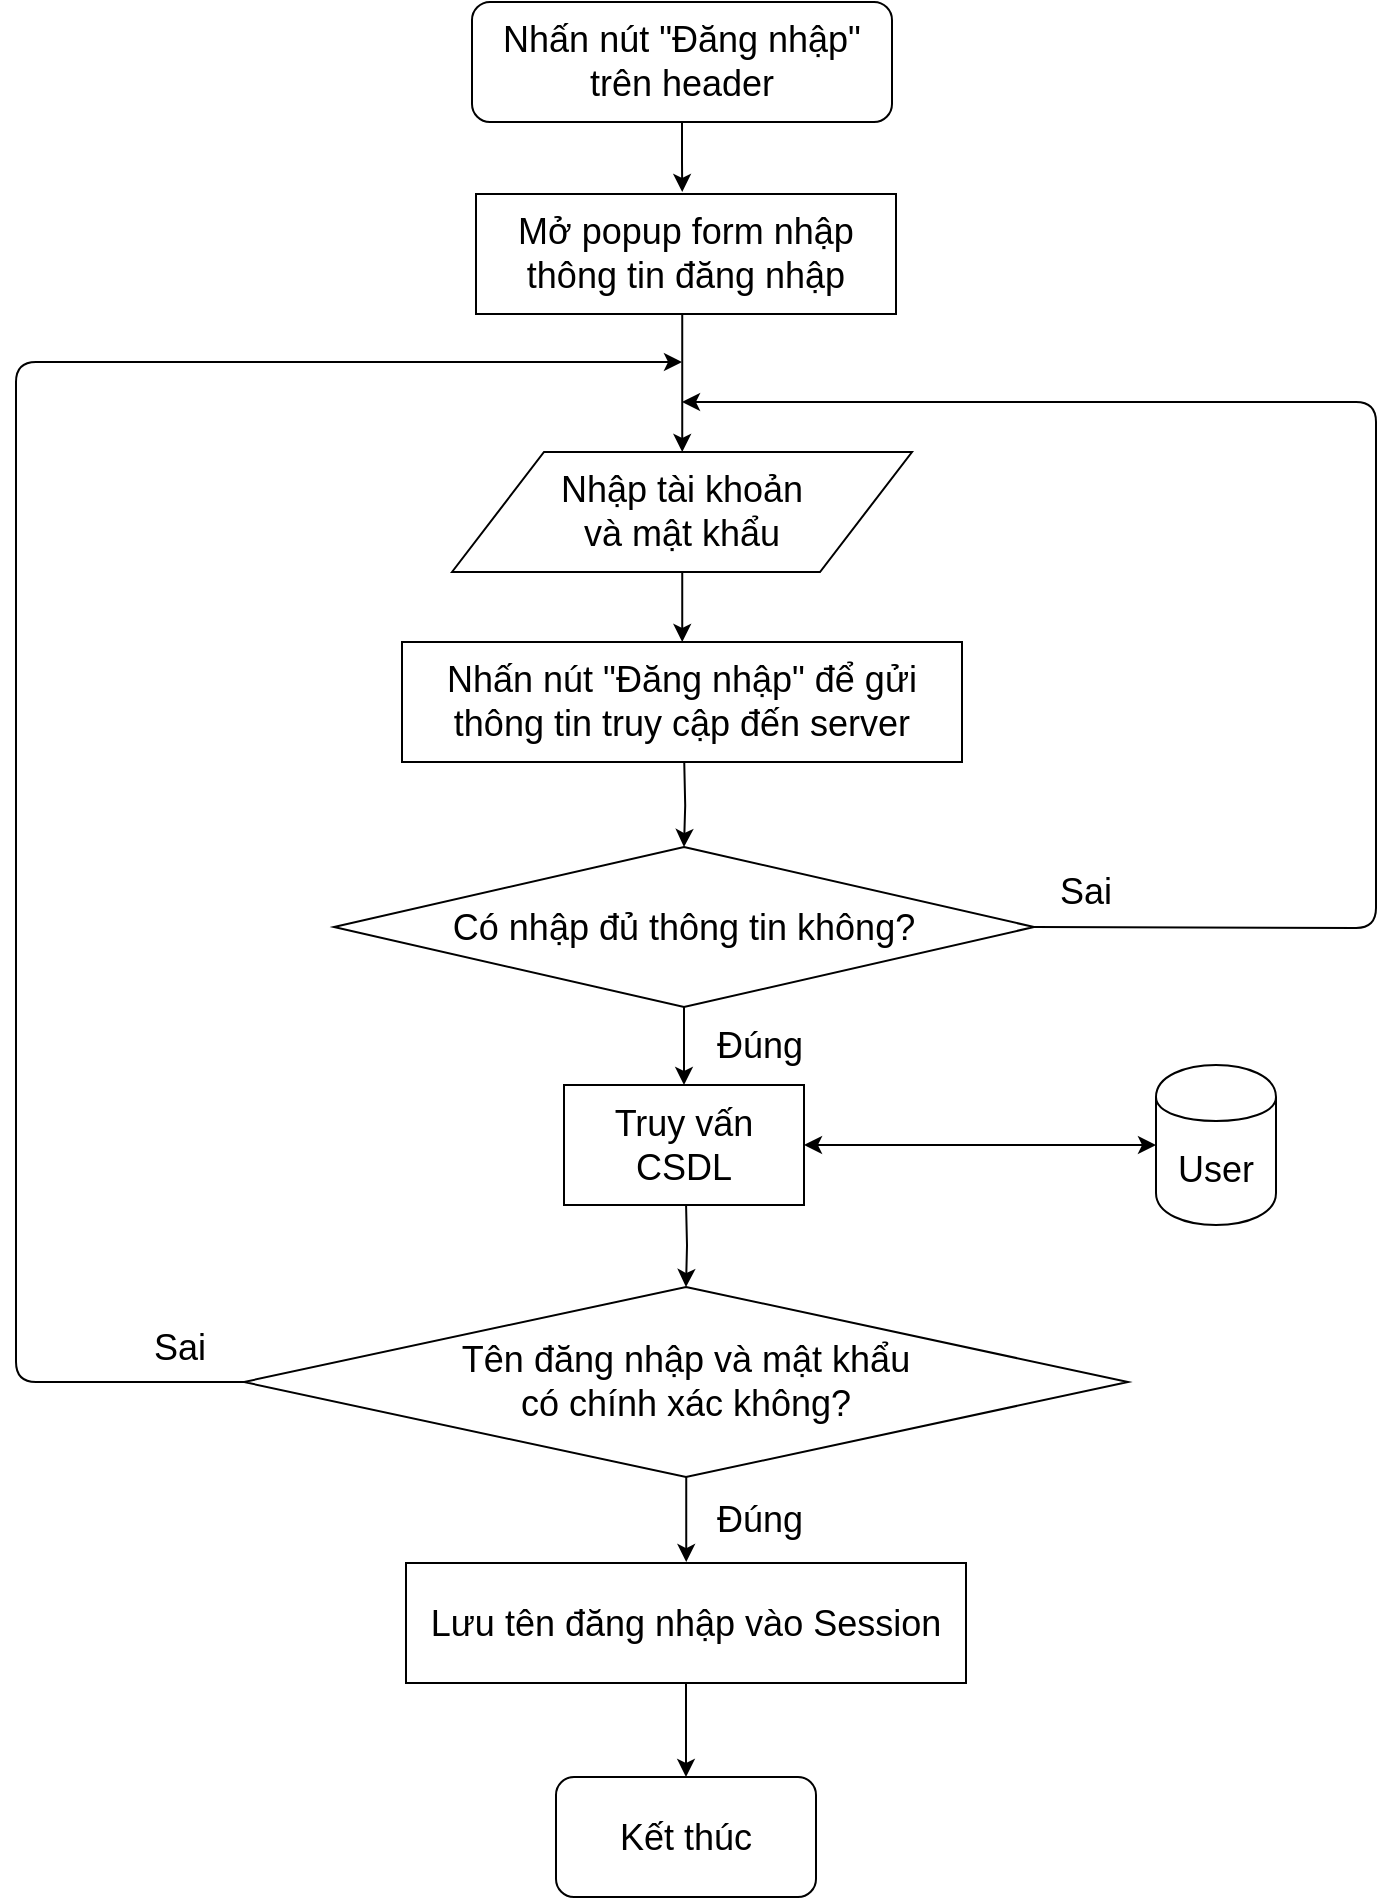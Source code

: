 <mxfile version="12.3.9" type="device" pages="1"><diagram id="CPLN7Pq4Lr65SwIGlbZJ" name="Page-1"><mxGraphModel dx="1730" dy="885" grid="1" gridSize="10" guides="1" tooltips="1" connect="1" arrows="1" fold="1" page="1" pageScale="1" pageWidth="827" pageHeight="1169" math="0" shadow="0"><root><mxCell id="0"/><mxCell id="1" parent="0"/><mxCell id="pyv-ElJVIN8NiJu3MokQ-5" value="" style="edgeStyle=orthogonalEdgeStyle;rounded=0;orthogonalLoop=1;jettySize=auto;html=1;fontSize=18;" edge="1" parent="1" source="pyv-ElJVIN8NiJu3MokQ-2"><mxGeometry relative="1" as="geometry"><mxPoint x="413.118" y="105" as="targetPoint"/></mxGeometry></mxCell><mxCell id="pyv-ElJVIN8NiJu3MokQ-2" value="Nhấn nút &quot;Đăng nhập&quot; trên header" style="rounded=1;whiteSpace=wrap;html=1;fontSize=18;" vertex="1" parent="1"><mxGeometry x="308" y="10" width="210" height="60" as="geometry"/></mxCell><mxCell id="pyv-ElJVIN8NiJu3MokQ-7" value="" style="edgeStyle=orthogonalEdgeStyle;rounded=0;orthogonalLoop=1;jettySize=auto;html=1;fontSize=18;exitX=0.5;exitY=1;exitDx=0;exitDy=0;" edge="1" parent="1"><mxGeometry relative="1" as="geometry"><mxPoint x="413.118" y="165.588" as="sourcePoint"/><mxPoint x="413.118" y="235" as="targetPoint"/></mxGeometry></mxCell><mxCell id="pyv-ElJVIN8NiJu3MokQ-9" value="" style="edgeStyle=orthogonalEdgeStyle;rounded=0;orthogonalLoop=1;jettySize=auto;html=1;fontSize=18;" edge="1" parent="1"><mxGeometry relative="1" as="geometry"><mxPoint x="413.118" y="295" as="sourcePoint"/><mxPoint x="413.118" y="330" as="targetPoint"/></mxGeometry></mxCell><mxCell id="pyv-ElJVIN8NiJu3MokQ-13" value="" style="edgeStyle=orthogonalEdgeStyle;rounded=0;orthogonalLoop=1;jettySize=auto;html=1;fontSize=18;entryX=0.5;entryY=0;entryDx=0;entryDy=0;" edge="1" parent="1" target="pyv-ElJVIN8NiJu3MokQ-14"><mxGeometry relative="1" as="geometry"><mxPoint x="414.118" y="390" as="sourcePoint"/><mxPoint x="414" y="470" as="targetPoint"/></mxGeometry></mxCell><mxCell id="pyv-ElJVIN8NiJu3MokQ-18" value="" style="edgeStyle=orthogonalEdgeStyle;rounded=0;orthogonalLoop=1;jettySize=auto;html=1;fontSize=18;" edge="1" parent="1" target="pyv-ElJVIN8NiJu3MokQ-17"><mxGeometry relative="1" as="geometry"><mxPoint x="415.0" y="610" as="sourcePoint"/></mxGeometry></mxCell><mxCell id="pyv-ElJVIN8NiJu3MokQ-54" value="" style="edgeStyle=orthogonalEdgeStyle;rounded=0;orthogonalLoop=1;jettySize=auto;html=1;fontSize=18;" edge="1" parent="1" source="pyv-ElJVIN8NiJu3MokQ-14" target="pyv-ElJVIN8NiJu3MokQ-43"><mxGeometry relative="1" as="geometry"/></mxCell><mxCell id="pyv-ElJVIN8NiJu3MokQ-14" value="Có nhập đủ thông tin không?" style="rhombus;whiteSpace=wrap;html=1;fontSize=18;" vertex="1" parent="1"><mxGeometry x="239" y="432.5" width="350" height="80" as="geometry"/></mxCell><mxCell id="pyv-ElJVIN8NiJu3MokQ-17" value="Tên đăng nhập và mật khẩu &lt;br&gt;có chính xác không?" style="rhombus;whiteSpace=wrap;html=1;fontSize=18;" vertex="1" parent="1"><mxGeometry x="194" y="652.5" width="442" height="95" as="geometry"/></mxCell><mxCell id="pyv-ElJVIN8NiJu3MokQ-19" value="" style="endArrow=classic;html=1;fontSize=18;exitX=0;exitY=0.5;exitDx=0;exitDy=0;" edge="1" parent="1" source="pyv-ElJVIN8NiJu3MokQ-17"><mxGeometry width="50" height="50" relative="1" as="geometry"><mxPoint x="190" y="705" as="sourcePoint"/><mxPoint x="413" y="190" as="targetPoint"/><Array as="points"><mxPoint x="80" y="700"/><mxPoint x="80" y="190"/></Array></mxGeometry></mxCell><mxCell id="pyv-ElJVIN8NiJu3MokQ-21" value="Đúng" style="text;html=1;strokeColor=none;fillColor=none;align=center;verticalAlign=middle;whiteSpace=wrap;rounded=0;fontSize=18;" vertex="1" parent="1"><mxGeometry x="432" y="521.5" width="40" height="20" as="geometry"/></mxCell><mxCell id="pyv-ElJVIN8NiJu3MokQ-22" value="Sai" style="text;html=1;strokeColor=none;fillColor=none;align=center;verticalAlign=middle;whiteSpace=wrap;rounded=0;fontSize=18;" vertex="1" parent="1"><mxGeometry x="142" y="672.5" width="40" height="20" as="geometry"/></mxCell><mxCell id="pyv-ElJVIN8NiJu3MokQ-26" value="Sai" style="text;html=1;strokeColor=none;fillColor=none;align=center;verticalAlign=middle;whiteSpace=wrap;rounded=0;fontSize=18;" vertex="1" parent="1"><mxGeometry x="595" y="445" width="40" height="20" as="geometry"/></mxCell><mxCell id="pyv-ElJVIN8NiJu3MokQ-27" value="" style="endArrow=classic;html=1;fontSize=18;exitX=1;exitY=0.5;exitDx=0;exitDy=0;" edge="1" parent="1" source="pyv-ElJVIN8NiJu3MokQ-14"><mxGeometry width="50" height="50" relative="1" as="geometry"><mxPoint x="202" y="612.5" as="sourcePoint"/><mxPoint x="413" y="210" as="targetPoint"/><Array as="points"><mxPoint x="760" y="473"/><mxPoint x="760" y="210"/></Array></mxGeometry></mxCell><mxCell id="pyv-ElJVIN8NiJu3MokQ-28" value="" style="edgeStyle=orthogonalEdgeStyle;rounded=0;orthogonalLoop=1;jettySize=auto;html=1;fontSize=18;" edge="1" parent="1"><mxGeometry relative="1" as="geometry"><mxPoint x="415.118" y="747.473" as="sourcePoint"/><mxPoint x="415.118" y="790.025" as="targetPoint"/></mxGeometry></mxCell><mxCell id="pyv-ElJVIN8NiJu3MokQ-29" value="Đúng" style="text;html=1;strokeColor=none;fillColor=none;align=center;verticalAlign=middle;whiteSpace=wrap;rounded=0;fontSize=18;" vertex="1" parent="1"><mxGeometry x="432" y="759" width="40" height="20" as="geometry"/></mxCell><mxCell id="pyv-ElJVIN8NiJu3MokQ-30" value="&lt;span style=&quot;white-space: normal&quot;&gt;Nhập tài khoản &lt;br&gt;và mật khẩu&lt;/span&gt;" style="shape=parallelogram;perimeter=parallelogramPerimeter;whiteSpace=wrap;html=1;fontSize=18;" vertex="1" parent="1"><mxGeometry x="298" y="235" width="230" height="60" as="geometry"/></mxCell><mxCell id="pyv-ElJVIN8NiJu3MokQ-31" value="&lt;span style=&quot;white-space: normal&quot;&gt;Nhấn nút &quot;Đăng nhập&quot; để gửi thông tin truy cập đến server&lt;/span&gt;" style="rounded=0;whiteSpace=wrap;html=1;fontSize=18;" vertex="1" parent="1"><mxGeometry x="273" y="330" width="280" height="60" as="geometry"/></mxCell><mxCell id="pyv-ElJVIN8NiJu3MokQ-37" value="" style="edgeStyle=orthogonalEdgeStyle;rounded=0;orthogonalLoop=1;jettySize=auto;html=1;fontSize=18;" edge="1" parent="1" source="pyv-ElJVIN8NiJu3MokQ-32" target="pyv-ElJVIN8NiJu3MokQ-35"><mxGeometry relative="1" as="geometry"/></mxCell><mxCell id="pyv-ElJVIN8NiJu3MokQ-32" value="&lt;span style=&quot;white-space: normal&quot;&gt;Lưu tên đăng nhập vào Session&lt;/span&gt;" style="rounded=0;whiteSpace=wrap;html=1;fontSize=18;" vertex="1" parent="1"><mxGeometry x="275" y="790.5" width="280" height="60" as="geometry"/></mxCell><mxCell id="pyv-ElJVIN8NiJu3MokQ-33" value="Mở popup form nhập thông tin đăng nhập" style="rounded=0;whiteSpace=wrap;html=1;fontSize=18;" vertex="1" parent="1"><mxGeometry x="310" y="106" width="210" height="60" as="geometry"/></mxCell><mxCell id="pyv-ElJVIN8NiJu3MokQ-35" value="Kết thúc" style="rounded=1;whiteSpace=wrap;html=1;fontSize=18;" vertex="1" parent="1"><mxGeometry x="350" y="897.5" width="130" height="60" as="geometry"/></mxCell><mxCell id="pyv-ElJVIN8NiJu3MokQ-42" value="User" style="shape=cylinder;whiteSpace=wrap;html=1;boundedLbl=1;backgroundOutline=1;fontSize=18;" vertex="1" parent="1"><mxGeometry x="650" y="541.5" width="60" height="80" as="geometry"/></mxCell><mxCell id="pyv-ElJVIN8NiJu3MokQ-43" value="Truy vấn CSDL" style="rounded=0;whiteSpace=wrap;html=1;fontSize=18;" vertex="1" parent="1"><mxGeometry x="354" y="551.5" width="120" height="60" as="geometry"/></mxCell><mxCell id="pyv-ElJVIN8NiJu3MokQ-44" value="" style="endArrow=classic;startArrow=classic;html=1;fontSize=18;entryX=1;entryY=0.5;entryDx=0;entryDy=0;exitX=0;exitY=0.5;exitDx=0;exitDy=0;" edge="1" parent="1" source="pyv-ElJVIN8NiJu3MokQ-42" target="pyv-ElJVIN8NiJu3MokQ-43"><mxGeometry width="50" height="50" relative="1" as="geometry"><mxPoint x="-288" y="851.5" as="sourcePoint"/><mxPoint x="-238" y="801.5" as="targetPoint"/></mxGeometry></mxCell></root></mxGraphModel></diagram></mxfile>